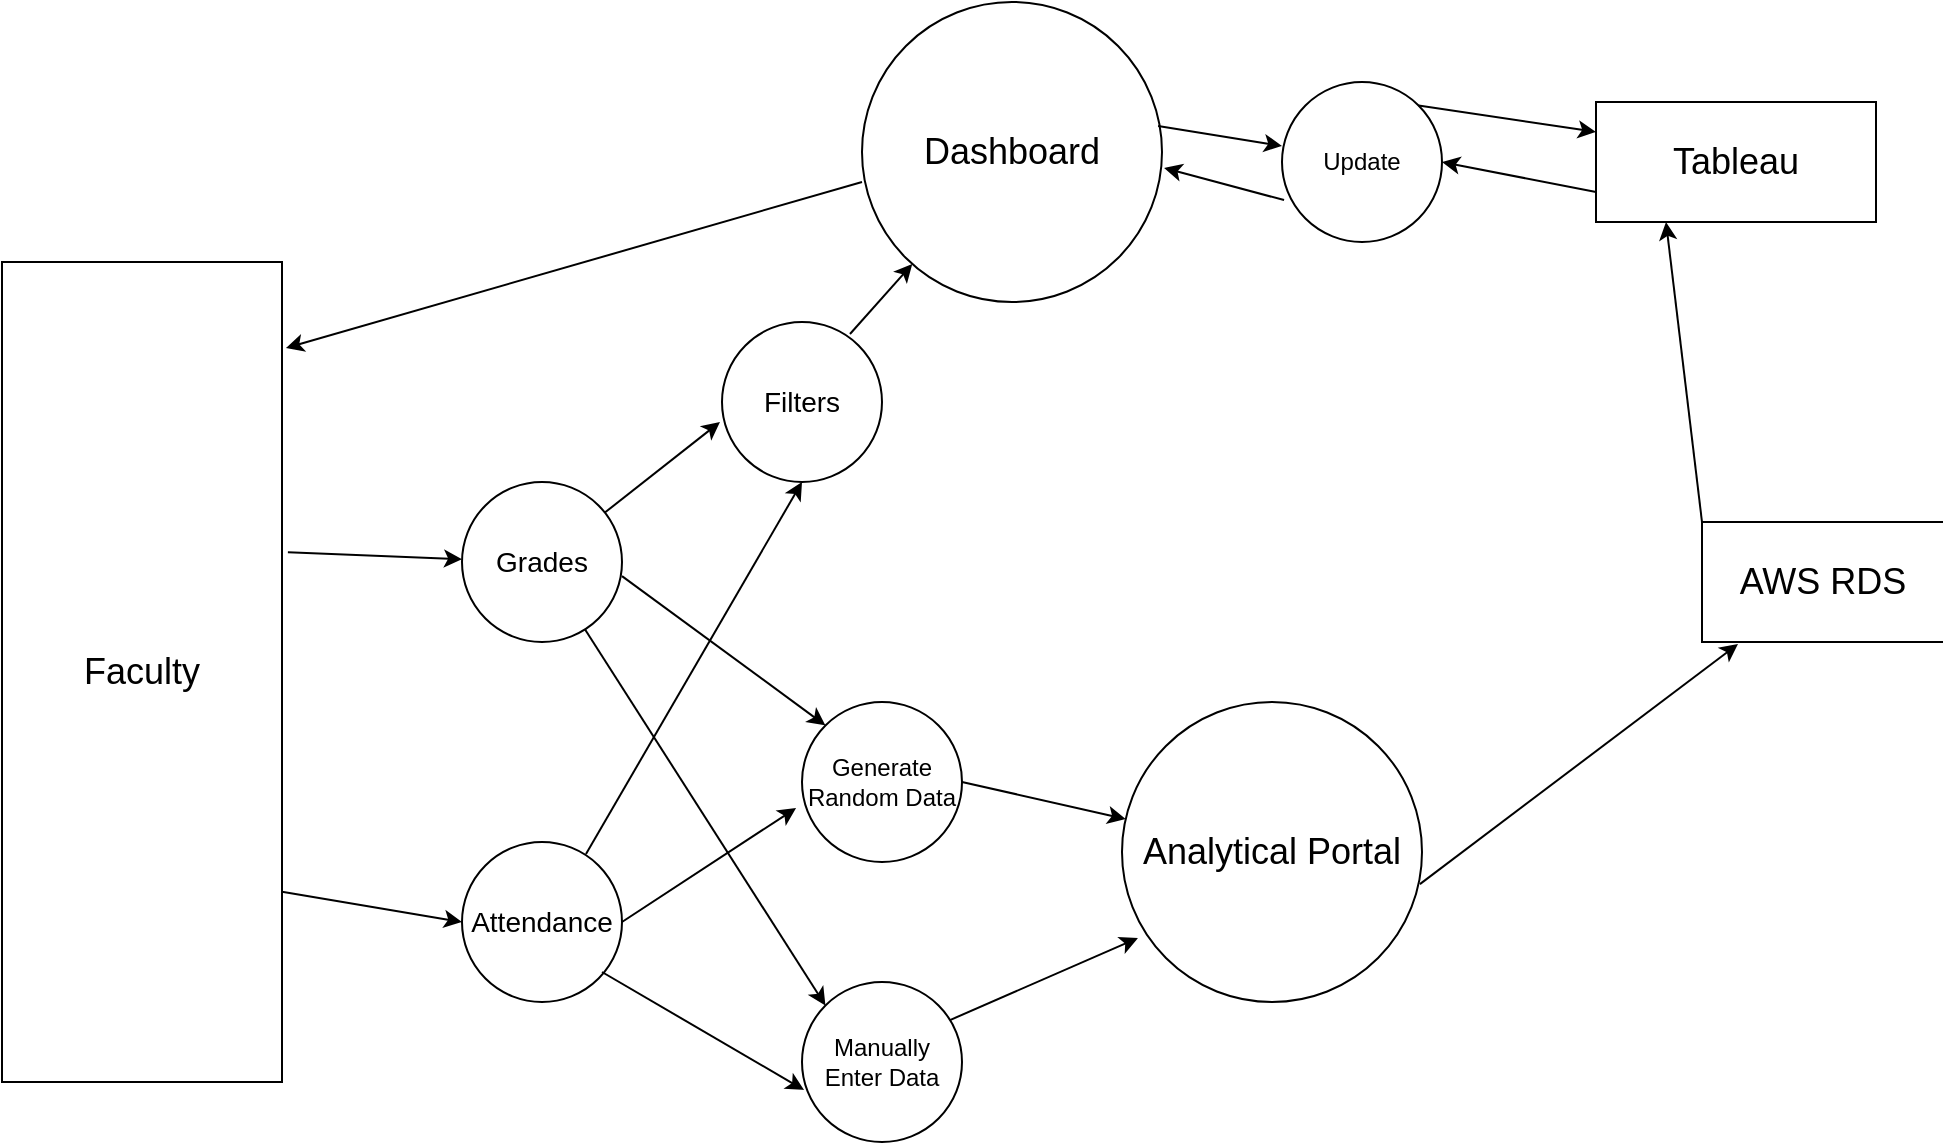 <mxfile version="14.3.1" type="github">
  <diagram name="Page-1" id="74b105a0-9070-1c63-61bc-23e55f88626e">
    <mxGraphModel dx="1102" dy="857" grid="1" gridSize="10" guides="1" tooltips="1" connect="1" arrows="1" fold="1" page="1" pageScale="1.5" pageWidth="1169" pageHeight="826" background="none" math="0" shadow="0">
      <root>
        <mxCell id="0" style=";html=1;" />
        <mxCell id="1" style=";html=1;" parent="0" />
        <mxCell id="Jzqj3Imx_29mwsuUbFxc-2" value="&lt;font style=&quot;font-size: 18px&quot;&gt;Analytical Portal&lt;/font&gt;" style="ellipse;whiteSpace=wrap;html=1;aspect=fixed;" vertex="1" parent="1">
          <mxGeometry x="640" y="520" width="150" height="150" as="geometry" />
        </mxCell>
        <mxCell id="Jzqj3Imx_29mwsuUbFxc-3" value="Generate Random Data" style="ellipse;whiteSpace=wrap;html=1;aspect=fixed;" vertex="1" parent="1">
          <mxGeometry x="480" y="520" width="80" height="80" as="geometry" />
        </mxCell>
        <mxCell id="Jzqj3Imx_29mwsuUbFxc-4" value="Manually Enter Data" style="ellipse;whiteSpace=wrap;html=1;aspect=fixed;" vertex="1" parent="1">
          <mxGeometry x="480" y="660" width="80" height="80" as="geometry" />
        </mxCell>
        <mxCell id="Jzqj3Imx_29mwsuUbFxc-6" value="&lt;font style=&quot;font-size: 18px&quot;&gt;Faculty&lt;/font&gt;" style="rounded=0;whiteSpace=wrap;html=1;" vertex="1" parent="1">
          <mxGeometry x="80" y="300" width="140" height="410" as="geometry" />
        </mxCell>
        <mxCell id="Jzqj3Imx_29mwsuUbFxc-9" value="&lt;font style=&quot;font-size: 14px&quot;&gt;Attendance&lt;/font&gt;" style="ellipse;whiteSpace=wrap;html=1;aspect=fixed;" vertex="1" parent="1">
          <mxGeometry x="310" y="590" width="80" height="80" as="geometry" />
        </mxCell>
        <mxCell id="Jzqj3Imx_29mwsuUbFxc-10" value="&lt;font style=&quot;font-size: 14px&quot;&gt;Grades&lt;/font&gt;" style="ellipse;whiteSpace=wrap;html=1;aspect=fixed;" vertex="1" parent="1">
          <mxGeometry x="310" y="410" width="80" height="80" as="geometry" />
        </mxCell>
        <mxCell id="Jzqj3Imx_29mwsuUbFxc-18" value="&lt;font style=&quot;font-size: 18px&quot;&gt;Dashboard&lt;/font&gt;" style="ellipse;whiteSpace=wrap;html=1;aspect=fixed;" vertex="1" parent="1">
          <mxGeometry x="510" y="170" width="150" height="150" as="geometry" />
        </mxCell>
        <mxCell id="Jzqj3Imx_29mwsuUbFxc-23" value="" style="endArrow=classic;html=1;exitX=1.021;exitY=0.354;exitDx=0;exitDy=0;exitPerimeter=0;" edge="1" parent="1" source="Jzqj3Imx_29mwsuUbFxc-6" target="Jzqj3Imx_29mwsuUbFxc-10">
          <mxGeometry width="50" height="50" relative="1" as="geometry">
            <mxPoint x="220" y="420" as="sourcePoint" />
            <mxPoint x="270" y="370" as="targetPoint" />
          </mxGeometry>
        </mxCell>
        <mxCell id="Jzqj3Imx_29mwsuUbFxc-24" value="" style="endArrow=classic;html=1;entryX=0;entryY=0.5;entryDx=0;entryDy=0;exitX=1;exitY=0.768;exitDx=0;exitDy=0;exitPerimeter=0;" edge="1" parent="1" source="Jzqj3Imx_29mwsuUbFxc-6" target="Jzqj3Imx_29mwsuUbFxc-9">
          <mxGeometry width="50" height="50" relative="1" as="geometry">
            <mxPoint x="220" y="630" as="sourcePoint" />
            <mxPoint x="270" y="580" as="targetPoint" />
          </mxGeometry>
        </mxCell>
        <mxCell id="Jzqj3Imx_29mwsuUbFxc-25" value="" style="endArrow=classic;html=1;entryX=0;entryY=0;entryDx=0;entryDy=0;" edge="1" parent="1" source="Jzqj3Imx_29mwsuUbFxc-10" target="Jzqj3Imx_29mwsuUbFxc-4">
          <mxGeometry width="50" height="50" relative="1" as="geometry">
            <mxPoint x="380" y="500" as="sourcePoint" />
            <mxPoint x="430" y="450" as="targetPoint" />
          </mxGeometry>
        </mxCell>
        <mxCell id="Jzqj3Imx_29mwsuUbFxc-26" value="" style="endArrow=classic;html=1;entryX=0.013;entryY=0.675;entryDx=0;entryDy=0;entryPerimeter=0;" edge="1" parent="1" target="Jzqj3Imx_29mwsuUbFxc-4">
          <mxGeometry width="50" height="50" relative="1" as="geometry">
            <mxPoint x="380" y="655" as="sourcePoint" />
            <mxPoint x="440" y="610" as="targetPoint" />
          </mxGeometry>
        </mxCell>
        <mxCell id="Jzqj3Imx_29mwsuUbFxc-29" value="" style="endArrow=classic;html=1;exitX=0;exitY=0.6;exitDx=0;exitDy=0;exitPerimeter=0;entryX=1.014;entryY=0.105;entryDx=0;entryDy=0;entryPerimeter=0;" edge="1" parent="1" source="Jzqj3Imx_29mwsuUbFxc-18" target="Jzqj3Imx_29mwsuUbFxc-6">
          <mxGeometry width="50" height="50" relative="1" as="geometry">
            <mxPoint x="310" y="290" as="sourcePoint" />
            <mxPoint x="360" y="240" as="targetPoint" />
          </mxGeometry>
        </mxCell>
        <mxCell id="Jzqj3Imx_29mwsuUbFxc-31" value="" style="endArrow=classic;html=1;exitX=1;exitY=0.5;exitDx=0;exitDy=0;" edge="1" parent="1" source="Jzqj3Imx_29mwsuUbFxc-3" target="Jzqj3Imx_29mwsuUbFxc-2">
          <mxGeometry width="50" height="50" relative="1" as="geometry">
            <mxPoint x="870" y="530" as="sourcePoint" />
            <mxPoint x="940" y="520" as="targetPoint" />
          </mxGeometry>
        </mxCell>
        <mxCell id="Jzqj3Imx_29mwsuUbFxc-32" value="" style="endArrow=classic;html=1;exitX=0.925;exitY=0.238;exitDx=0;exitDy=0;exitPerimeter=0;entryX=0.053;entryY=0.787;entryDx=0;entryDy=0;entryPerimeter=0;" edge="1" parent="1" source="Jzqj3Imx_29mwsuUbFxc-4" target="Jzqj3Imx_29mwsuUbFxc-2">
          <mxGeometry width="50" height="50" relative="1" as="geometry">
            <mxPoint x="930" y="820" as="sourcePoint" />
            <mxPoint x="1019.08" y="500" as="targetPoint" />
            <Array as="points" />
          </mxGeometry>
        </mxCell>
        <mxCell id="Jzqj3Imx_29mwsuUbFxc-34" value="&lt;font style=&quot;font-size: 18px&quot;&gt;Tableau&lt;/font&gt;" style="rounded=0;whiteSpace=wrap;html=1;" vertex="1" parent="1">
          <mxGeometry x="877" y="220" width="140" height="60" as="geometry" />
        </mxCell>
        <mxCell id="Jzqj3Imx_29mwsuUbFxc-35" value="&lt;font style=&quot;font-size: 14px&quot;&gt;Filters&lt;/font&gt;" style="ellipse;whiteSpace=wrap;html=1;aspect=fixed;" vertex="1" parent="1">
          <mxGeometry x="440" y="330" width="80" height="80" as="geometry" />
        </mxCell>
        <mxCell id="Jzqj3Imx_29mwsuUbFxc-37" value="" style="endArrow=classic;html=1;exitX=0.8;exitY=0.075;exitDx=0;exitDy=0;exitPerimeter=0;" edge="1" parent="1" source="Jzqj3Imx_29mwsuUbFxc-35" target="Jzqj3Imx_29mwsuUbFxc-18">
          <mxGeometry width="50" height="50" relative="1" as="geometry">
            <mxPoint x="550" y="350" as="sourcePoint" />
            <mxPoint x="600" y="300" as="targetPoint" />
          </mxGeometry>
        </mxCell>
        <mxCell id="Jzqj3Imx_29mwsuUbFxc-45" value="" style="endArrow=classic;html=1;exitX=0;exitY=0.75;exitDx=0;exitDy=0;entryX=1;entryY=0.5;entryDx=0;entryDy=0;" edge="1" parent="1" source="Jzqj3Imx_29mwsuUbFxc-34" target="Jzqj3Imx_29mwsuUbFxc-59">
          <mxGeometry width="50" height="50" relative="1" as="geometry">
            <mxPoint x="550" y="470" as="sourcePoint" />
            <mxPoint x="800" y="265" as="targetPoint" />
          </mxGeometry>
        </mxCell>
        <mxCell id="Jzqj3Imx_29mwsuUbFxc-46" value="" style="endArrow=classic;html=1;exitX=0.987;exitY=0.413;exitDx=0;exitDy=0;exitPerimeter=0;entryX=0;entryY=0.4;entryDx=0;entryDy=0;entryPerimeter=0;" edge="1" parent="1" source="Jzqj3Imx_29mwsuUbFxc-18" target="Jzqj3Imx_29mwsuUbFxc-59">
          <mxGeometry width="50" height="50" relative="1" as="geometry">
            <mxPoint x="710" y="210" as="sourcePoint" />
            <mxPoint x="720" y="235" as="targetPoint" />
          </mxGeometry>
        </mxCell>
        <mxCell id="Jzqj3Imx_29mwsuUbFxc-48" value="" style="endArrow=classic;html=1;exitX=0;exitY=0;exitDx=0;exitDy=0;entryX=0.25;entryY=1;entryDx=0;entryDy=0;" edge="1" parent="1" source="Jzqj3Imx_29mwsuUbFxc-51" target="Jzqj3Imx_29mwsuUbFxc-34">
          <mxGeometry width="50" height="50" relative="1" as="geometry">
            <mxPoint x="970" y="402" as="sourcePoint" />
            <mxPoint x="900" y="350" as="targetPoint" />
          </mxGeometry>
        </mxCell>
        <mxCell id="Jzqj3Imx_29mwsuUbFxc-51" value="&lt;font style=&quot;font-size: 18px&quot;&gt;AWS RDS&lt;/font&gt;" style="html=1;dashed=0;whitespace=wrap;shape=partialRectangle;right=0;" vertex="1" parent="1">
          <mxGeometry x="930" y="430" width="120" height="60" as="geometry" />
        </mxCell>
        <mxCell id="Jzqj3Imx_29mwsuUbFxc-53" value="" style="endArrow=classic;html=1;exitX=1;exitY=0.5;exitDx=0;exitDy=0;entryX=-0.037;entryY=0.663;entryDx=0;entryDy=0;entryPerimeter=0;" edge="1" parent="1" source="Jzqj3Imx_29mwsuUbFxc-9" target="Jzqj3Imx_29mwsuUbFxc-3">
          <mxGeometry width="50" height="50" relative="1" as="geometry">
            <mxPoint x="550" y="450" as="sourcePoint" />
            <mxPoint x="600" y="400" as="targetPoint" />
          </mxGeometry>
        </mxCell>
        <mxCell id="Jzqj3Imx_29mwsuUbFxc-54" value="" style="endArrow=classic;html=1;exitX=1;exitY=0.588;exitDx=0;exitDy=0;exitPerimeter=0;entryX=0;entryY=0;entryDx=0;entryDy=0;" edge="1" parent="1" source="Jzqj3Imx_29mwsuUbFxc-10" target="Jzqj3Imx_29mwsuUbFxc-3">
          <mxGeometry width="50" height="50" relative="1" as="geometry">
            <mxPoint x="420" y="460" as="sourcePoint" />
            <mxPoint x="470" y="410" as="targetPoint" />
          </mxGeometry>
        </mxCell>
        <mxCell id="Jzqj3Imx_29mwsuUbFxc-55" value="" style="endArrow=classic;html=1;exitX=0.993;exitY=0.607;exitDx=0;exitDy=0;exitPerimeter=0;entryX=0.15;entryY=1.017;entryDx=0;entryDy=0;entryPerimeter=0;" edge="1" parent="1" source="Jzqj3Imx_29mwsuUbFxc-2" target="Jzqj3Imx_29mwsuUbFxc-51">
          <mxGeometry width="50" height="50" relative="1" as="geometry">
            <mxPoint x="940" y="630" as="sourcePoint" />
            <mxPoint x="920" y="680" as="targetPoint" />
          </mxGeometry>
        </mxCell>
        <mxCell id="Jzqj3Imx_29mwsuUbFxc-57" value="" style="endArrow=classic;html=1;" edge="1" parent="1" source="Jzqj3Imx_29mwsuUbFxc-10">
          <mxGeometry width="50" height="50" relative="1" as="geometry">
            <mxPoint x="300" y="400" as="sourcePoint" />
            <mxPoint x="439" y="380" as="targetPoint" />
          </mxGeometry>
        </mxCell>
        <mxCell id="Jzqj3Imx_29mwsuUbFxc-59" value="Update" style="ellipse;whiteSpace=wrap;html=1;aspect=fixed;" vertex="1" parent="1">
          <mxGeometry x="720" y="210" width="80" height="80" as="geometry" />
        </mxCell>
        <mxCell id="Jzqj3Imx_29mwsuUbFxc-60" value="" style="endArrow=classic;html=1;entryX=0;entryY=0.25;entryDx=0;entryDy=0;exitX=1;exitY=0;exitDx=0;exitDy=0;" edge="1" parent="1" source="Jzqj3Imx_29mwsuUbFxc-59" target="Jzqj3Imx_29mwsuUbFxc-34">
          <mxGeometry width="50" height="50" relative="1" as="geometry">
            <mxPoint x="550" y="450" as="sourcePoint" />
            <mxPoint x="600" y="400" as="targetPoint" />
          </mxGeometry>
        </mxCell>
        <mxCell id="Jzqj3Imx_29mwsuUbFxc-61" value="" style="endArrow=classic;html=1;entryX=1.007;entryY=0.553;entryDx=0;entryDy=0;entryPerimeter=0;exitX=0.013;exitY=0.738;exitDx=0;exitDy=0;exitPerimeter=0;" edge="1" parent="1" source="Jzqj3Imx_29mwsuUbFxc-59" target="Jzqj3Imx_29mwsuUbFxc-18">
          <mxGeometry width="50" height="50" relative="1" as="geometry">
            <mxPoint x="510" y="450" as="sourcePoint" />
            <mxPoint x="560" y="400" as="targetPoint" />
          </mxGeometry>
        </mxCell>
        <mxCell id="Jzqj3Imx_29mwsuUbFxc-62" value="" style="endArrow=classic;html=1;exitX=0.775;exitY=0.075;exitDx=0;exitDy=0;exitPerimeter=0;entryX=0.5;entryY=1;entryDx=0;entryDy=0;" edge="1" parent="1" source="Jzqj3Imx_29mwsuUbFxc-9" target="Jzqj3Imx_29mwsuUbFxc-35">
          <mxGeometry width="50" height="50" relative="1" as="geometry">
            <mxPoint x="600" y="470" as="sourcePoint" />
            <mxPoint x="650" y="420" as="targetPoint" />
          </mxGeometry>
        </mxCell>
      </root>
    </mxGraphModel>
  </diagram>
</mxfile>
